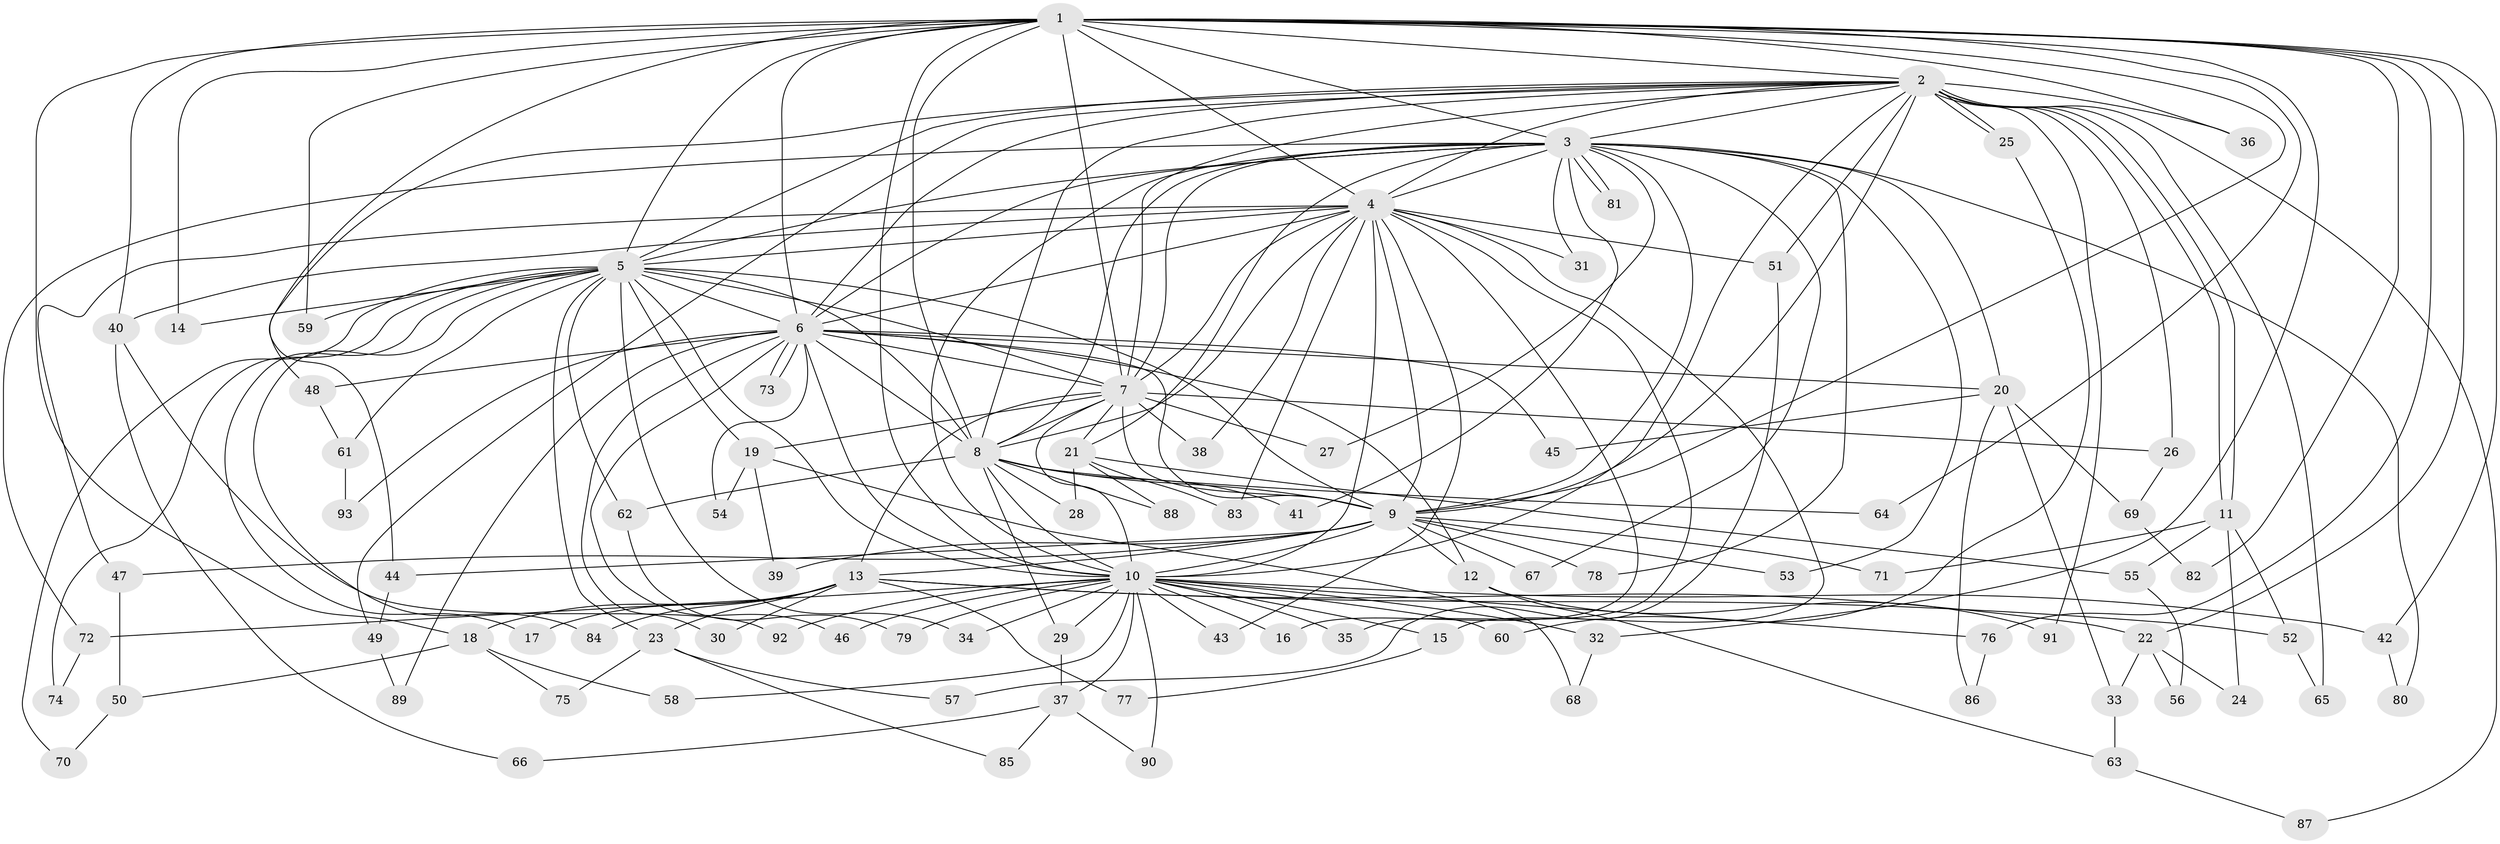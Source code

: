 // coarse degree distribution, {16: 0.01818181818181818, 12: 0.01818181818181818, 29: 0.01818181818181818, 1: 0.18181818181818182, 2: 0.5818181818181818, 3: 0.09090909090909091, 5: 0.01818181818181818, 23: 0.01818181818181818, 4: 0.03636363636363636, 6: 0.01818181818181818}
// Generated by graph-tools (version 1.1) at 2025/47/03/04/25 21:47:45]
// undirected, 93 vertices, 211 edges
graph export_dot {
graph [start="1"]
  node [color=gray90,style=filled];
  1;
  2;
  3;
  4;
  5;
  6;
  7;
  8;
  9;
  10;
  11;
  12;
  13;
  14;
  15;
  16;
  17;
  18;
  19;
  20;
  21;
  22;
  23;
  24;
  25;
  26;
  27;
  28;
  29;
  30;
  31;
  32;
  33;
  34;
  35;
  36;
  37;
  38;
  39;
  40;
  41;
  42;
  43;
  44;
  45;
  46;
  47;
  48;
  49;
  50;
  51;
  52;
  53;
  54;
  55;
  56;
  57;
  58;
  59;
  60;
  61;
  62;
  63;
  64;
  65;
  66;
  67;
  68;
  69;
  70;
  71;
  72;
  73;
  74;
  75;
  76;
  77;
  78;
  79;
  80;
  81;
  82;
  83;
  84;
  85;
  86;
  87;
  88;
  89;
  90;
  91;
  92;
  93;
  1 -- 2;
  1 -- 3;
  1 -- 4;
  1 -- 5;
  1 -- 6;
  1 -- 7;
  1 -- 8;
  1 -- 9;
  1 -- 10;
  1 -- 14;
  1 -- 18;
  1 -- 22;
  1 -- 32;
  1 -- 36;
  1 -- 40;
  1 -- 42;
  1 -- 44;
  1 -- 59;
  1 -- 64;
  1 -- 76;
  1 -- 82;
  2 -- 3;
  2 -- 4;
  2 -- 5;
  2 -- 6;
  2 -- 7;
  2 -- 8;
  2 -- 9;
  2 -- 10;
  2 -- 11;
  2 -- 11;
  2 -- 25;
  2 -- 25;
  2 -- 26;
  2 -- 36;
  2 -- 48;
  2 -- 49;
  2 -- 51;
  2 -- 65;
  2 -- 87;
  2 -- 91;
  3 -- 4;
  3 -- 5;
  3 -- 6;
  3 -- 7;
  3 -- 8;
  3 -- 9;
  3 -- 10;
  3 -- 20;
  3 -- 21;
  3 -- 27;
  3 -- 31;
  3 -- 41;
  3 -- 53;
  3 -- 67;
  3 -- 72;
  3 -- 78;
  3 -- 80;
  3 -- 81;
  3 -- 81;
  4 -- 5;
  4 -- 6;
  4 -- 7;
  4 -- 8;
  4 -- 9;
  4 -- 10;
  4 -- 15;
  4 -- 16;
  4 -- 31;
  4 -- 35;
  4 -- 38;
  4 -- 40;
  4 -- 43;
  4 -- 47;
  4 -- 51;
  4 -- 83;
  5 -- 6;
  5 -- 7;
  5 -- 8;
  5 -- 9;
  5 -- 10;
  5 -- 14;
  5 -- 17;
  5 -- 19;
  5 -- 23;
  5 -- 34;
  5 -- 59;
  5 -- 61;
  5 -- 62;
  5 -- 70;
  5 -- 74;
  5 -- 84;
  6 -- 7;
  6 -- 8;
  6 -- 9;
  6 -- 10;
  6 -- 12;
  6 -- 20;
  6 -- 30;
  6 -- 45;
  6 -- 46;
  6 -- 48;
  6 -- 54;
  6 -- 73;
  6 -- 73;
  6 -- 89;
  6 -- 93;
  7 -- 8;
  7 -- 9;
  7 -- 10;
  7 -- 13;
  7 -- 19;
  7 -- 21;
  7 -- 26;
  7 -- 27;
  7 -- 38;
  8 -- 9;
  8 -- 10;
  8 -- 28;
  8 -- 29;
  8 -- 41;
  8 -- 62;
  8 -- 64;
  8 -- 88;
  9 -- 10;
  9 -- 12;
  9 -- 13;
  9 -- 39;
  9 -- 44;
  9 -- 47;
  9 -- 53;
  9 -- 67;
  9 -- 71;
  9 -- 78;
  10 -- 15;
  10 -- 16;
  10 -- 29;
  10 -- 32;
  10 -- 34;
  10 -- 35;
  10 -- 37;
  10 -- 42;
  10 -- 43;
  10 -- 46;
  10 -- 58;
  10 -- 60;
  10 -- 72;
  10 -- 76;
  10 -- 79;
  10 -- 90;
  10 -- 92;
  11 -- 24;
  11 -- 52;
  11 -- 55;
  11 -- 71;
  12 -- 63;
  12 -- 91;
  13 -- 17;
  13 -- 18;
  13 -- 22;
  13 -- 23;
  13 -- 30;
  13 -- 52;
  13 -- 77;
  13 -- 84;
  15 -- 77;
  18 -- 50;
  18 -- 58;
  18 -- 75;
  19 -- 39;
  19 -- 54;
  19 -- 68;
  20 -- 33;
  20 -- 45;
  20 -- 69;
  20 -- 86;
  21 -- 28;
  21 -- 55;
  21 -- 83;
  21 -- 88;
  22 -- 24;
  22 -- 33;
  22 -- 56;
  23 -- 57;
  23 -- 75;
  23 -- 85;
  25 -- 60;
  26 -- 69;
  29 -- 37;
  32 -- 68;
  33 -- 63;
  37 -- 66;
  37 -- 85;
  37 -- 90;
  40 -- 66;
  40 -- 92;
  42 -- 80;
  44 -- 49;
  47 -- 50;
  48 -- 61;
  49 -- 89;
  50 -- 70;
  51 -- 57;
  52 -- 65;
  55 -- 56;
  61 -- 93;
  62 -- 79;
  63 -- 87;
  69 -- 82;
  72 -- 74;
  76 -- 86;
}
